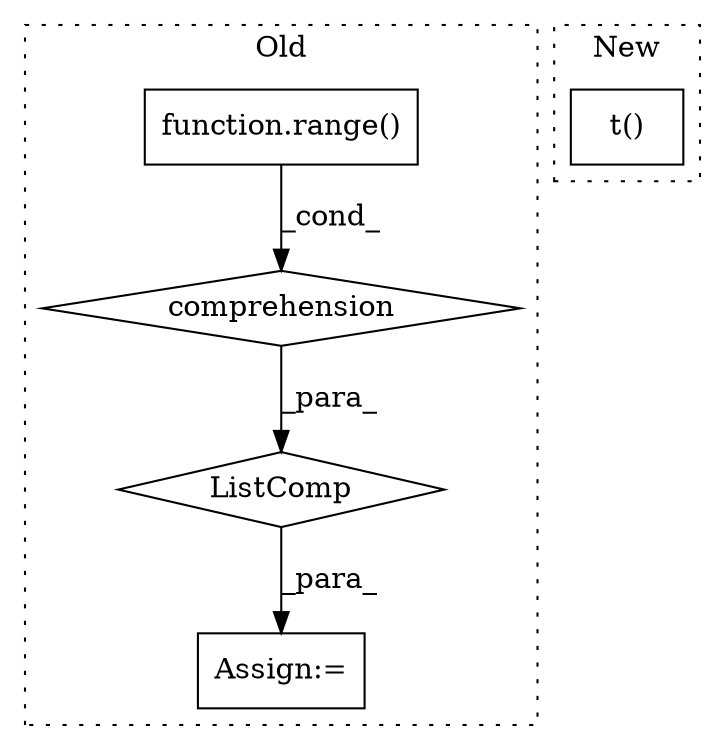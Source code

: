 digraph G {
subgraph cluster0 {
1 [label="ListComp" a="106" s="5597" l="34" shape="diamond"];
3 [label="comprehension" a="45" s="5603" l="3" shape="diamond"];
4 [label="Assign:=" a="68" s="5568" l="3" shape="box"];
5 [label="function.range()" a="75" s="5612,5629" l="6,1" shape="box"];
label = "Old";
style="dotted";
}
subgraph cluster1 {
2 [label="t()" a="75" s="5530,5544" l="8,1" shape="box"];
label = "New";
style="dotted";
}
1 -> 4 [label="_para_"];
3 -> 1 [label="_para_"];
5 -> 3 [label="_cond_"];
}